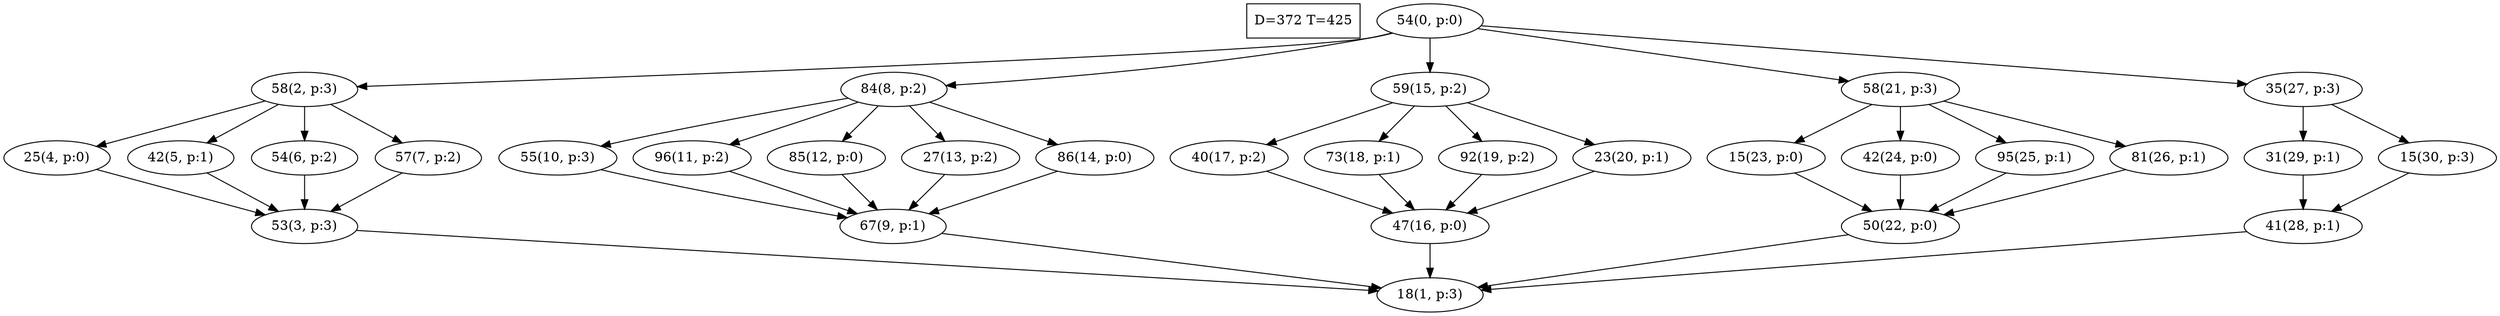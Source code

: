 digraph Task {
i [shape=box, label="D=372 T=425"]; 
0 [label="54(0, p:0)"];
1 [label="18(1, p:3)"];
2 [label="58(2, p:3)"];
3 [label="53(3, p:3)"];
4 [label="25(4, p:0)"];
5 [label="42(5, p:1)"];
6 [label="54(6, p:2)"];
7 [label="57(7, p:2)"];
8 [label="84(8, p:2)"];
9 [label="67(9, p:1)"];
10 [label="55(10, p:3)"];
11 [label="96(11, p:2)"];
12 [label="85(12, p:0)"];
13 [label="27(13, p:2)"];
14 [label="86(14, p:0)"];
15 [label="59(15, p:2)"];
16 [label="47(16, p:0)"];
17 [label="40(17, p:2)"];
18 [label="73(18, p:1)"];
19 [label="92(19, p:2)"];
20 [label="23(20, p:1)"];
21 [label="58(21, p:3)"];
22 [label="50(22, p:0)"];
23 [label="15(23, p:0)"];
24 [label="42(24, p:0)"];
25 [label="95(25, p:1)"];
26 [label="81(26, p:1)"];
27 [label="35(27, p:3)"];
28 [label="41(28, p:1)"];
29 [label="31(29, p:1)"];
30 [label="15(30, p:3)"];
0 -> 2;
0 -> 8;
0 -> 15;
0 -> 21;
0 -> 27;
2 -> 4;
2 -> 5;
2 -> 6;
2 -> 7;
3 -> 1;
4 -> 3;
5 -> 3;
6 -> 3;
7 -> 3;
8 -> 10;
8 -> 11;
8 -> 12;
8 -> 13;
8 -> 14;
9 -> 1;
10 -> 9;
11 -> 9;
12 -> 9;
13 -> 9;
14 -> 9;
15 -> 17;
15 -> 18;
15 -> 19;
15 -> 20;
16 -> 1;
17 -> 16;
18 -> 16;
19 -> 16;
20 -> 16;
21 -> 23;
21 -> 24;
21 -> 25;
21 -> 26;
22 -> 1;
23 -> 22;
24 -> 22;
25 -> 22;
26 -> 22;
27 -> 29;
27 -> 30;
28 -> 1;
29 -> 28;
30 -> 28;
}